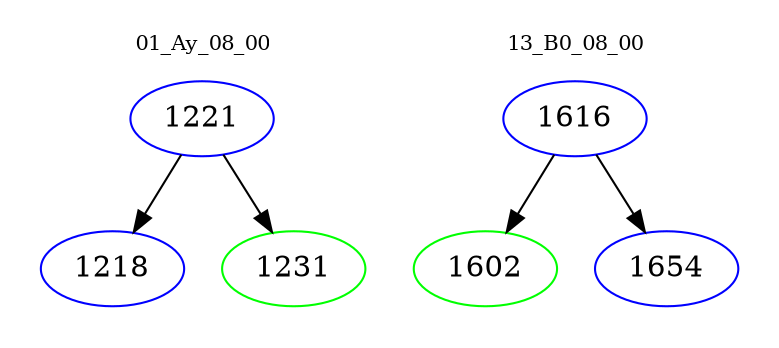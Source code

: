 digraph{
subgraph cluster_0 {
color = white
label = "01_Ay_08_00";
fontsize=10;
T0_1221 [label="1221", color="blue"]
T0_1221 -> T0_1218 [color="black"]
T0_1218 [label="1218", color="blue"]
T0_1221 -> T0_1231 [color="black"]
T0_1231 [label="1231", color="green"]
}
subgraph cluster_1 {
color = white
label = "13_B0_08_00";
fontsize=10;
T1_1616 [label="1616", color="blue"]
T1_1616 -> T1_1602 [color="black"]
T1_1602 [label="1602", color="green"]
T1_1616 -> T1_1654 [color="black"]
T1_1654 [label="1654", color="blue"]
}
}
